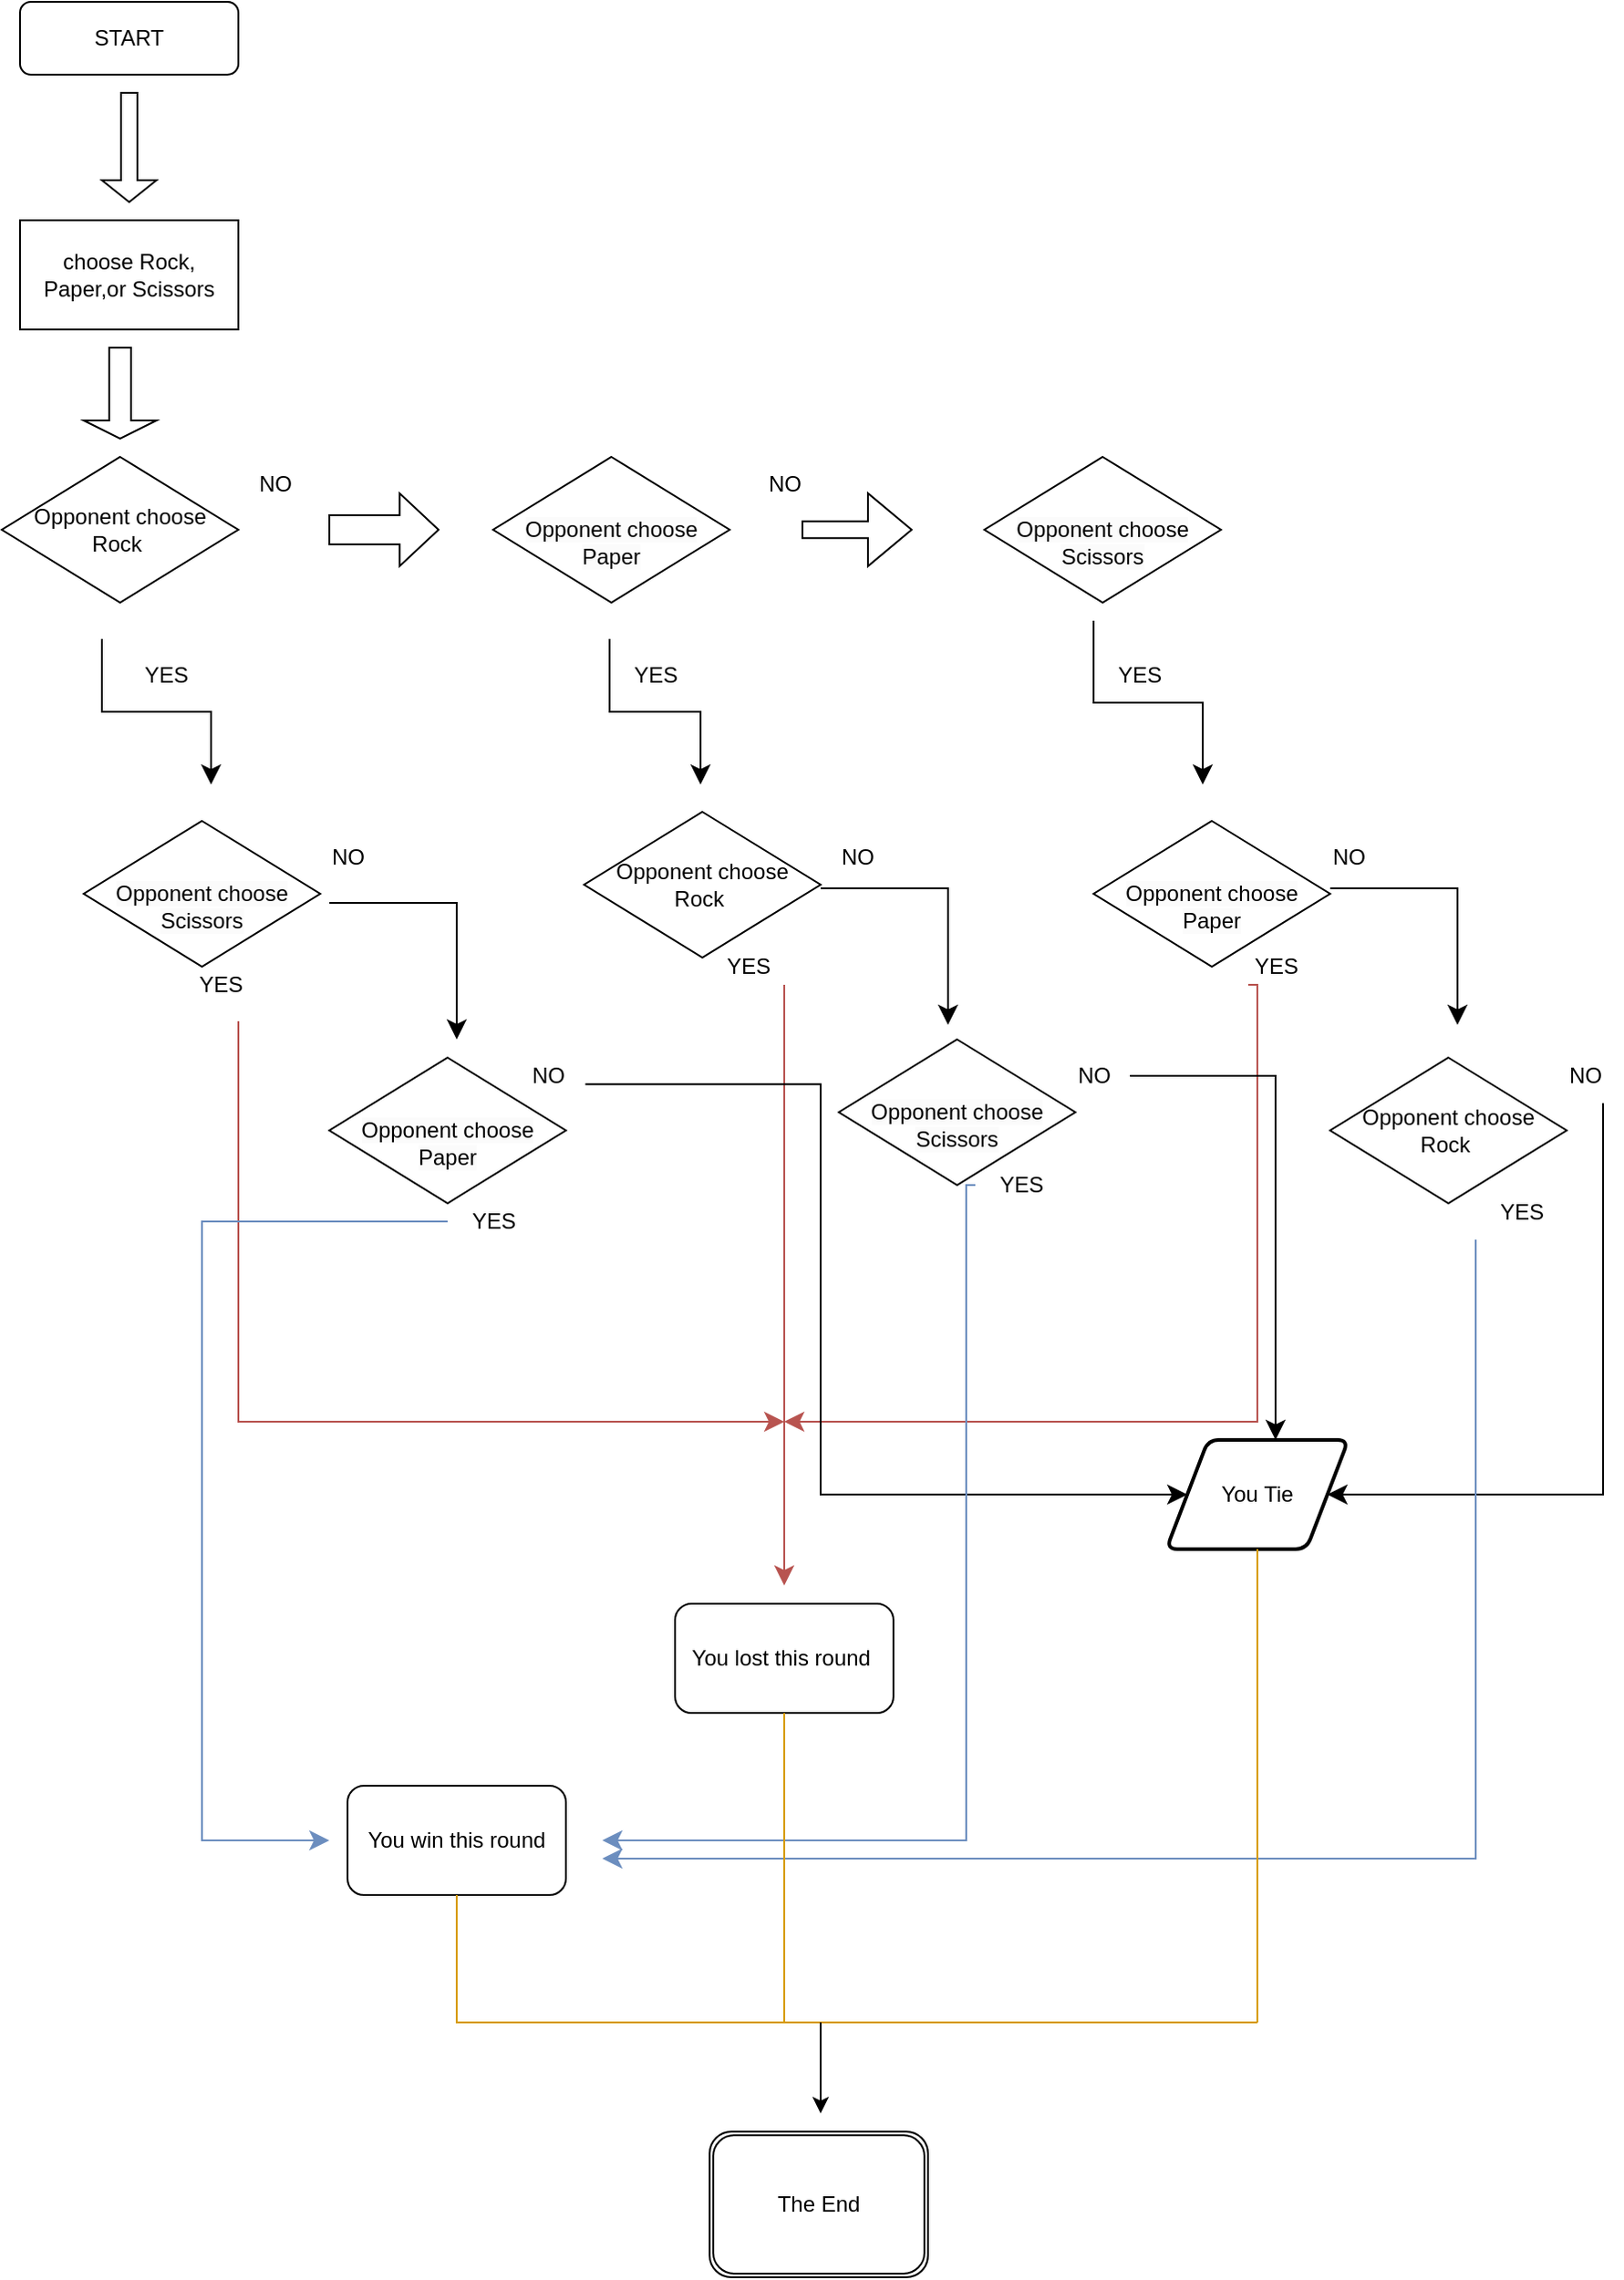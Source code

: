<mxfile version="21.0.10" type="github">
  <diagram id="C5RBs43oDa-KdzZeNtuy" name="Page-1">
    <mxGraphModel dx="794" dy="438" grid="1" gridSize="10" guides="1" tooltips="1" connect="1" arrows="1" fold="1" page="1" pageScale="1" pageWidth="827" pageHeight="1169" math="0" shadow="0">
      <root>
        <mxCell id="WIyWlLk6GJQsqaUBKTNV-0" />
        <mxCell id="WIyWlLk6GJQsqaUBKTNV-1" parent="WIyWlLk6GJQsqaUBKTNV-0" />
        <mxCell id="0IXMwSdptYBpkZnqORYA-0" value="START" style="rounded=1;whiteSpace=wrap;html=1;" parent="WIyWlLk6GJQsqaUBKTNV-1" vertex="1">
          <mxGeometry x="40" y="60" width="120" height="40" as="geometry" />
        </mxCell>
        <mxCell id="0IXMwSdptYBpkZnqORYA-1" value="" style="shape=singleArrow;direction=south;whiteSpace=wrap;html=1;" parent="WIyWlLk6GJQsqaUBKTNV-1" vertex="1">
          <mxGeometry x="85" y="110" width="30" height="60" as="geometry" />
        </mxCell>
        <mxCell id="0IXMwSdptYBpkZnqORYA-2" value="choose Rock, Paper,or Scissors" style="rounded=0;whiteSpace=wrap;html=1;" parent="WIyWlLk6GJQsqaUBKTNV-1" vertex="1">
          <mxGeometry x="40" y="180" width="120" height="60" as="geometry" />
        </mxCell>
        <mxCell id="0IXMwSdptYBpkZnqORYA-3" value="Opponent choose Rock&amp;nbsp;" style="rhombus;whiteSpace=wrap;html=1;" parent="WIyWlLk6GJQsqaUBKTNV-1" vertex="1">
          <mxGeometry x="30" y="310" width="130" height="80" as="geometry" />
        </mxCell>
        <mxCell id="0IXMwSdptYBpkZnqORYA-4" value="&lt;br&gt;&lt;span style=&quot;color: rgb(0, 0, 0); font-family: Helvetica; font-size: 12px; font-style: normal; font-variant-ligatures: normal; font-variant-caps: normal; font-weight: 400; letter-spacing: normal; orphans: 2; text-align: center; text-indent: 0px; text-transform: none; widows: 2; word-spacing: 0px; -webkit-text-stroke-width: 0px; background-color: rgb(251, 251, 251); text-decoration-thickness: initial; text-decoration-style: initial; text-decoration-color: initial; float: none; display: inline !important;&quot;&gt;Opponent choose Paper&lt;/span&gt;&lt;br&gt;" style="rhombus;whiteSpace=wrap;html=1;" parent="WIyWlLk6GJQsqaUBKTNV-1" vertex="1">
          <mxGeometry x="300" y="310" width="130" height="80" as="geometry" />
        </mxCell>
        <mxCell id="0IXMwSdptYBpkZnqORYA-5" value="&lt;br&gt;&lt;br style=&quot;border-color: var(--border-color); color: rgb(0, 0, 0); font-family: Helvetica; font-size: 12px; font-style: normal; font-variant-ligatures: normal; font-variant-caps: normal; font-weight: 400; letter-spacing: normal; orphans: 2; text-align: center; text-indent: 0px; text-transform: none; widows: 2; word-spacing: 0px; -webkit-text-stroke-width: 0px; background-color: rgb(251, 251, 251); text-decoration-thickness: initial; text-decoration-style: initial; text-decoration-color: initial;&quot;&gt;&lt;span style=&quot;border-color: var(--border-color); color: rgb(0, 0, 0); font-family: Helvetica; font-size: 12px; font-style: normal; font-variant-ligatures: normal; font-variant-caps: normal; font-weight: 400; letter-spacing: normal; orphans: 2; text-align: center; text-indent: 0px; text-transform: none; widows: 2; word-spacing: 0px; -webkit-text-stroke-width: 0px; text-decoration-thickness: initial; text-decoration-style: initial; text-decoration-color: initial; background-color: rgb(251, 251, 251); float: none; display: inline !important;&quot;&gt;Opponent choose Scissors&lt;/span&gt;&lt;br style=&quot;border-color: var(--border-color); color: rgb(0, 0, 0); font-family: Helvetica; font-size: 12px; font-style: normal; font-variant-ligatures: normal; font-variant-caps: normal; font-weight: 400; letter-spacing: normal; orphans: 2; text-align: center; text-indent: 0px; text-transform: none; widows: 2; word-spacing: 0px; -webkit-text-stroke-width: 0px; background-color: rgb(251, 251, 251); text-decoration-thickness: initial; text-decoration-style: initial; text-decoration-color: initial;&quot;&gt;&lt;br&gt;" style="rhombus;whiteSpace=wrap;html=1;" parent="WIyWlLk6GJQsqaUBKTNV-1" vertex="1">
          <mxGeometry x="570" y="310" width="130" height="80" as="geometry" />
        </mxCell>
        <mxCell id="0IXMwSdptYBpkZnqORYA-8" value="" style="shape=singleArrow;whiteSpace=wrap;html=1;arrowWidth=0.4;arrowSize=0.356;" parent="WIyWlLk6GJQsqaUBKTNV-1" vertex="1">
          <mxGeometry x="210" y="330" width="60" height="40" as="geometry" />
        </mxCell>
        <mxCell id="0IXMwSdptYBpkZnqORYA-9" value="NO" style="text;html=1;align=center;verticalAlign=middle;resizable=0;points=[];autosize=1;strokeColor=none;fillColor=none;" parent="WIyWlLk6GJQsqaUBKTNV-1" vertex="1">
          <mxGeometry x="160" y="310" width="40" height="30" as="geometry" />
        </mxCell>
        <mxCell id="0IXMwSdptYBpkZnqORYA-11" value="" style="shape=singleArrow;whiteSpace=wrap;html=1;arrowWidth=0.233;arrowSize=0.4;" parent="WIyWlLk6GJQsqaUBKTNV-1" vertex="1">
          <mxGeometry x="470" y="330" width="60" height="40" as="geometry" />
        </mxCell>
        <mxCell id="0IXMwSdptYBpkZnqORYA-13" value="NO" style="text;html=1;align=center;verticalAlign=middle;resizable=0;points=[];autosize=1;strokeColor=none;fillColor=none;" parent="WIyWlLk6GJQsqaUBKTNV-1" vertex="1">
          <mxGeometry x="440" y="310" width="40" height="30" as="geometry" />
        </mxCell>
        <mxCell id="0IXMwSdptYBpkZnqORYA-14" value="" style="shape=singleArrow;direction=south;whiteSpace=wrap;html=1;" parent="WIyWlLk6GJQsqaUBKTNV-1" vertex="1">
          <mxGeometry x="75" y="250" width="40" height="50" as="geometry" />
        </mxCell>
        <mxCell id="0IXMwSdptYBpkZnqORYA-15" value="" style="edgeStyle=elbowEdgeStyle;elbow=vertical;endArrow=classic;html=1;curved=0;rounded=0;endSize=8;startSize=8;" parent="WIyWlLk6GJQsqaUBKTNV-1" edge="1">
          <mxGeometry width="50" height="50" relative="1" as="geometry">
            <mxPoint x="364" y="410" as="sourcePoint" />
            <mxPoint x="414" y="490" as="targetPoint" />
          </mxGeometry>
        </mxCell>
        <mxCell id="0IXMwSdptYBpkZnqORYA-16" value="YES" style="text;html=1;align=center;verticalAlign=middle;resizable=0;points=[];autosize=1;strokeColor=none;fillColor=none;" parent="WIyWlLk6GJQsqaUBKTNV-1" vertex="1">
          <mxGeometry x="95" y="415" width="50" height="30" as="geometry" />
        </mxCell>
        <mxCell id="0IXMwSdptYBpkZnqORYA-17" value="" style="edgeStyle=elbowEdgeStyle;elbow=vertical;endArrow=classic;html=1;curved=0;rounded=0;endSize=8;startSize=8;" parent="WIyWlLk6GJQsqaUBKTNV-1" edge="1">
          <mxGeometry width="50" height="50" relative="1" as="geometry">
            <mxPoint x="85" y="410" as="sourcePoint" />
            <mxPoint x="145" y="490" as="targetPoint" />
          </mxGeometry>
        </mxCell>
        <mxCell id="0IXMwSdptYBpkZnqORYA-18" value="" style="edgeStyle=elbowEdgeStyle;elbow=vertical;endArrow=classic;html=1;curved=0;rounded=0;endSize=8;startSize=8;" parent="WIyWlLk6GJQsqaUBKTNV-1" edge="1">
          <mxGeometry width="50" height="50" relative="1" as="geometry">
            <mxPoint x="630" y="400" as="sourcePoint" />
            <mxPoint x="690" y="490" as="targetPoint" />
          </mxGeometry>
        </mxCell>
        <mxCell id="0IXMwSdptYBpkZnqORYA-19" value="YES" style="text;html=1;align=center;verticalAlign=middle;resizable=0;points=[];autosize=1;strokeColor=none;fillColor=none;" parent="WIyWlLk6GJQsqaUBKTNV-1" vertex="1">
          <mxGeometry x="364" y="415" width="50" height="30" as="geometry" />
        </mxCell>
        <mxCell id="0IXMwSdptYBpkZnqORYA-21" value="YES" style="text;html=1;align=center;verticalAlign=middle;resizable=0;points=[];autosize=1;strokeColor=none;fillColor=none;" parent="WIyWlLk6GJQsqaUBKTNV-1" vertex="1">
          <mxGeometry x="630" y="415" width="50" height="30" as="geometry" />
        </mxCell>
        <mxCell id="0IXMwSdptYBpkZnqORYA-22" value="Opponent choose Rock&amp;nbsp;" style="rhombus;whiteSpace=wrap;html=1;" parent="WIyWlLk6GJQsqaUBKTNV-1" vertex="1">
          <mxGeometry x="350" y="505" width="130" height="80" as="geometry" />
        </mxCell>
        <mxCell id="0IXMwSdptYBpkZnqORYA-23" value="&lt;br&gt;&lt;br style=&quot;border-color: var(--border-color); color: rgb(0, 0, 0); font-family: Helvetica; font-size: 12px; font-style: normal; font-variant-ligatures: normal; font-variant-caps: normal; font-weight: 400; letter-spacing: normal; orphans: 2; text-align: center; text-indent: 0px; text-transform: none; widows: 2; word-spacing: 0px; -webkit-text-stroke-width: 0px; background-color: rgb(251, 251, 251); text-decoration-thickness: initial; text-decoration-style: initial; text-decoration-color: initial;&quot;&gt;&lt;span style=&quot;border-color: var(--border-color); color: rgb(0, 0, 0); font-family: Helvetica; font-size: 12px; font-style: normal; font-variant-ligatures: normal; font-variant-caps: normal; font-weight: 400; letter-spacing: normal; orphans: 2; text-align: center; text-indent: 0px; text-transform: none; widows: 2; word-spacing: 0px; -webkit-text-stroke-width: 0px; text-decoration-thickness: initial; text-decoration-style: initial; text-decoration-color: initial; background-color: rgb(251, 251, 251); float: none; display: inline !important;&quot;&gt;Opponent choose Scissors&lt;/span&gt;&lt;br style=&quot;border-color: var(--border-color); color: rgb(0, 0, 0); font-family: Helvetica; font-size: 12px; font-style: normal; font-variant-ligatures: normal; font-variant-caps: normal; font-weight: 400; letter-spacing: normal; orphans: 2; text-align: center; text-indent: 0px; text-transform: none; widows: 2; word-spacing: 0px; -webkit-text-stroke-width: 0px; background-color: rgb(251, 251, 251); text-decoration-thickness: initial; text-decoration-style: initial; text-decoration-color: initial;&quot;&gt;&lt;br&gt;" style="rhombus;whiteSpace=wrap;html=1;" parent="WIyWlLk6GJQsqaUBKTNV-1" vertex="1">
          <mxGeometry x="75" y="510" width="130" height="80" as="geometry" />
        </mxCell>
        <mxCell id="0IXMwSdptYBpkZnqORYA-24" value="&lt;br&gt;&lt;span style=&quot;color: rgb(0, 0, 0); font-family: Helvetica; font-size: 12px; font-style: normal; font-variant-ligatures: normal; font-variant-caps: normal; font-weight: 400; letter-spacing: normal; orphans: 2; text-align: center; text-indent: 0px; text-transform: none; widows: 2; word-spacing: 0px; -webkit-text-stroke-width: 0px; background-color: rgb(251, 251, 251); text-decoration-thickness: initial; text-decoration-style: initial; text-decoration-color: initial; float: none; display: inline !important;&quot;&gt;Opponent choose Paper&lt;/span&gt;&lt;br&gt;" style="rhombus;whiteSpace=wrap;html=1;" parent="WIyWlLk6GJQsqaUBKTNV-1" vertex="1">
          <mxGeometry x="630" y="510" width="130" height="80" as="geometry" />
        </mxCell>
        <mxCell id="0IXMwSdptYBpkZnqORYA-25" value="" style="edgeStyle=segmentEdgeStyle;endArrow=classic;html=1;curved=0;rounded=0;endSize=8;startSize=8;" parent="WIyWlLk6GJQsqaUBKTNV-1" edge="1">
          <mxGeometry width="50" height="50" relative="1" as="geometry">
            <mxPoint x="210" y="555" as="sourcePoint" />
            <mxPoint x="280" y="630" as="targetPoint" />
          </mxGeometry>
        </mxCell>
        <mxCell id="0IXMwSdptYBpkZnqORYA-26" value="" style="edgeStyle=segmentEdgeStyle;endArrow=classic;html=1;curved=0;rounded=0;endSize=8;startSize=8;" parent="WIyWlLk6GJQsqaUBKTNV-1" edge="1">
          <mxGeometry width="50" height="50" relative="1" as="geometry">
            <mxPoint x="480" y="547" as="sourcePoint" />
            <mxPoint x="550" y="622" as="targetPoint" />
          </mxGeometry>
        </mxCell>
        <mxCell id="0IXMwSdptYBpkZnqORYA-27" value="" style="edgeStyle=segmentEdgeStyle;endArrow=classic;html=1;curved=0;rounded=0;endSize=8;startSize=8;" parent="WIyWlLk6GJQsqaUBKTNV-1" edge="1">
          <mxGeometry width="50" height="50" relative="1" as="geometry">
            <mxPoint x="760" y="547" as="sourcePoint" />
            <mxPoint x="830" y="622" as="targetPoint" />
          </mxGeometry>
        </mxCell>
        <mxCell id="0IXMwSdptYBpkZnqORYA-28" value="NO" style="text;html=1;align=center;verticalAlign=middle;resizable=0;points=[];autosize=1;strokeColor=none;fillColor=none;" parent="WIyWlLk6GJQsqaUBKTNV-1" vertex="1">
          <mxGeometry x="750" y="515" width="40" height="30" as="geometry" />
        </mxCell>
        <mxCell id="0IXMwSdptYBpkZnqORYA-29" value="NO" style="text;html=1;align=center;verticalAlign=middle;resizable=0;points=[];autosize=1;strokeColor=none;fillColor=none;" parent="WIyWlLk6GJQsqaUBKTNV-1" vertex="1">
          <mxGeometry x="480" y="515" width="40" height="30" as="geometry" />
        </mxCell>
        <mxCell id="0IXMwSdptYBpkZnqORYA-30" value="NO" style="text;html=1;align=center;verticalAlign=middle;resizable=0;points=[];autosize=1;strokeColor=none;fillColor=none;" parent="WIyWlLk6GJQsqaUBKTNV-1" vertex="1">
          <mxGeometry x="200" y="515" width="40" height="30" as="geometry" />
        </mxCell>
        <mxCell id="0IXMwSdptYBpkZnqORYA-31" value="&lt;br&gt;&lt;br style=&quot;border-color: var(--border-color); color: rgb(0, 0, 0); font-family: Helvetica; font-size: 12px; font-style: normal; font-variant-ligatures: normal; font-variant-caps: normal; font-weight: 400; letter-spacing: normal; orphans: 2; text-align: center; text-indent: 0px; text-transform: none; widows: 2; word-spacing: 0px; -webkit-text-stroke-width: 0px; background-color: rgb(251, 251, 251); text-decoration-thickness: initial; text-decoration-style: initial; text-decoration-color: initial;&quot;&gt;&lt;span style=&quot;border-color: var(--border-color); color: rgb(0, 0, 0); font-family: Helvetica; font-size: 12px; font-style: normal; font-variant-ligatures: normal; font-variant-caps: normal; font-weight: 400; letter-spacing: normal; orphans: 2; text-align: center; text-indent: 0px; text-transform: none; widows: 2; word-spacing: 0px; -webkit-text-stroke-width: 0px; text-decoration-thickness: initial; text-decoration-style: initial; text-decoration-color: initial; background-color: rgb(251, 251, 251); float: none; display: inline !important;&quot;&gt;Opponent choose Scissors&lt;/span&gt;&lt;br style=&quot;border-color: var(--border-color); color: rgb(0, 0, 0); font-family: Helvetica; font-size: 12px; font-style: normal; font-variant-ligatures: normal; font-variant-caps: normal; font-weight: 400; letter-spacing: normal; orphans: 2; text-align: center; text-indent: 0px; text-transform: none; widows: 2; word-spacing: 0px; -webkit-text-stroke-width: 0px; background-color: rgb(251, 251, 251); text-decoration-thickness: initial; text-decoration-style: initial; text-decoration-color: initial;&quot;&gt;&lt;br&gt;" style="rhombus;whiteSpace=wrap;html=1;" parent="WIyWlLk6GJQsqaUBKTNV-1" vertex="1">
          <mxGeometry x="490" y="630" width="130" height="80" as="geometry" />
        </mxCell>
        <mxCell id="0IXMwSdptYBpkZnqORYA-32" value="Opponent choose Rock&amp;nbsp;" style="rhombus;whiteSpace=wrap;html=1;" parent="WIyWlLk6GJQsqaUBKTNV-1" vertex="1">
          <mxGeometry x="760" y="640" width="130" height="80" as="geometry" />
        </mxCell>
        <mxCell id="0IXMwSdptYBpkZnqORYA-33" value="&lt;br&gt;&lt;span style=&quot;color: rgb(0, 0, 0); font-family: Helvetica; font-size: 12px; font-style: normal; font-variant-ligatures: normal; font-variant-caps: normal; font-weight: 400; letter-spacing: normal; orphans: 2; text-align: center; text-indent: 0px; text-transform: none; widows: 2; word-spacing: 0px; -webkit-text-stroke-width: 0px; background-color: rgb(251, 251, 251); text-decoration-thickness: initial; text-decoration-style: initial; text-decoration-color: initial; float: none; display: inline !important;&quot;&gt;Opponent choose Paper&lt;/span&gt;&lt;br&gt;" style="rhombus;whiteSpace=wrap;html=1;" parent="WIyWlLk6GJQsqaUBKTNV-1" vertex="1">
          <mxGeometry x="210" y="640" width="130" height="80" as="geometry" />
        </mxCell>
        <mxCell id="0IXMwSdptYBpkZnqORYA-34" value="YES" style="text;html=1;align=center;verticalAlign=middle;resizable=0;points=[];autosize=1;strokeColor=none;fillColor=none;" parent="WIyWlLk6GJQsqaUBKTNV-1" vertex="1">
          <mxGeometry x="125" y="585" width="50" height="30" as="geometry" />
        </mxCell>
        <mxCell id="0IXMwSdptYBpkZnqORYA-35" value="YES" style="text;html=1;align=center;verticalAlign=middle;resizable=0;points=[];autosize=1;strokeColor=none;fillColor=none;" parent="WIyWlLk6GJQsqaUBKTNV-1" vertex="1">
          <mxGeometry x="415" y="575" width="50" height="30" as="geometry" />
        </mxCell>
        <mxCell id="0IXMwSdptYBpkZnqORYA-36" value="YES" style="text;html=1;align=center;verticalAlign=middle;resizable=0;points=[];autosize=1;strokeColor=none;fillColor=none;" parent="WIyWlLk6GJQsqaUBKTNV-1" vertex="1">
          <mxGeometry x="705" y="575" width="50" height="30" as="geometry" />
        </mxCell>
        <mxCell id="0IXMwSdptYBpkZnqORYA-50" value="" style="edgeStyle=elbowEdgeStyle;elbow=horizontal;endArrow=classic;html=1;curved=0;rounded=0;endSize=8;startSize=8;fillColor=#f8cecc;strokeColor=#b85450;" parent="WIyWlLk6GJQsqaUBKTNV-1" edge="1">
          <mxGeometry width="50" height="50" relative="1" as="geometry">
            <mxPoint x="160" y="620" as="sourcePoint" />
            <mxPoint x="460" y="840" as="targetPoint" />
            <Array as="points">
              <mxPoint x="160" y="730" />
            </Array>
          </mxGeometry>
        </mxCell>
        <mxCell id="0IXMwSdptYBpkZnqORYA-51" value="" style="edgeStyle=elbowEdgeStyle;elbow=horizontal;endArrow=classic;html=1;curved=0;rounded=0;endSize=8;startSize=8;fillColor=#f8cecc;strokeColor=#b85450;" parent="WIyWlLk6GJQsqaUBKTNV-1" edge="1">
          <mxGeometry width="50" height="50" relative="1" as="geometry">
            <mxPoint x="715" y="600" as="sourcePoint" />
            <mxPoint x="460" y="840" as="targetPoint" />
            <Array as="points">
              <mxPoint x="720" y="720" />
            </Array>
          </mxGeometry>
        </mxCell>
        <mxCell id="0IXMwSdptYBpkZnqORYA-52" value="" style="edgeStyle=elbowEdgeStyle;elbow=horizontal;endArrow=classic;html=1;curved=0;rounded=0;endSize=8;startSize=8;fillColor=#f8cecc;strokeColor=#b85450;" parent="WIyWlLk6GJQsqaUBKTNV-1" edge="1">
          <mxGeometry width="50" height="50" relative="1" as="geometry">
            <mxPoint x="460" y="600" as="sourcePoint" />
            <mxPoint x="460" y="930" as="targetPoint" />
            <Array as="points">
              <mxPoint x="460" y="750" />
            </Array>
          </mxGeometry>
        </mxCell>
        <mxCell id="0IXMwSdptYBpkZnqORYA-53" value="You lost this round&amp;nbsp;" style="rounded=1;whiteSpace=wrap;html=1;" parent="WIyWlLk6GJQsqaUBKTNV-1" vertex="1">
          <mxGeometry x="400" y="940" width="120" height="60" as="geometry" />
        </mxCell>
        <mxCell id="0IXMwSdptYBpkZnqORYA-54" value="YES" style="text;html=1;align=center;verticalAlign=middle;resizable=0;points=[];autosize=1;strokeColor=none;fillColor=none;" parent="WIyWlLk6GJQsqaUBKTNV-1" vertex="1">
          <mxGeometry x="275" y="715" width="50" height="30" as="geometry" />
        </mxCell>
        <mxCell id="0IXMwSdptYBpkZnqORYA-55" value="YES" style="text;html=1;align=center;verticalAlign=middle;resizable=0;points=[];autosize=1;strokeColor=none;fillColor=none;" parent="WIyWlLk6GJQsqaUBKTNV-1" vertex="1">
          <mxGeometry x="565" y="695" width="50" height="30" as="geometry" />
        </mxCell>
        <mxCell id="0IXMwSdptYBpkZnqORYA-56" value="YES" style="text;html=1;align=center;verticalAlign=middle;resizable=0;points=[];autosize=1;strokeColor=none;fillColor=none;" parent="WIyWlLk6GJQsqaUBKTNV-1" vertex="1">
          <mxGeometry x="840" y="710" width="50" height="30" as="geometry" />
        </mxCell>
        <mxCell id="0IXMwSdptYBpkZnqORYA-57" value="NO" style="text;html=1;align=center;verticalAlign=middle;resizable=0;points=[];autosize=1;strokeColor=none;fillColor=none;" parent="WIyWlLk6GJQsqaUBKTNV-1" vertex="1">
          <mxGeometry x="610" y="635" width="40" height="30" as="geometry" />
        </mxCell>
        <mxCell id="0IXMwSdptYBpkZnqORYA-58" value="NO" style="text;html=1;align=center;verticalAlign=middle;resizable=0;points=[];autosize=1;strokeColor=none;fillColor=none;" parent="WIyWlLk6GJQsqaUBKTNV-1" vertex="1">
          <mxGeometry x="310" y="635" width="40" height="30" as="geometry" />
        </mxCell>
        <mxCell id="0IXMwSdptYBpkZnqORYA-59" value="NO" style="text;html=1;align=center;verticalAlign=middle;resizable=0;points=[];autosize=1;strokeColor=none;fillColor=none;" parent="WIyWlLk6GJQsqaUBKTNV-1" vertex="1">
          <mxGeometry x="880" y="635" width="40" height="30" as="geometry" />
        </mxCell>
        <mxCell id="0IXMwSdptYBpkZnqORYA-60" value="" style="edgeStyle=elbowEdgeStyle;elbow=horizontal;endArrow=classic;html=1;curved=0;rounded=0;endSize=8;startSize=8;exitX=1.017;exitY=0.656;exitDx=0;exitDy=0;exitPerimeter=0;" parent="WIyWlLk6GJQsqaUBKTNV-1" source="0IXMwSdptYBpkZnqORYA-58" target="0IXMwSdptYBpkZnqORYA-63" edge="1">
          <mxGeometry width="50" height="50" relative="1" as="geometry">
            <mxPoint x="480" y="860" as="sourcePoint" />
            <mxPoint x="640" y="880" as="targetPoint" />
            <Array as="points">
              <mxPoint x="480" y="880" />
              <mxPoint x="490" y="880" />
            </Array>
          </mxGeometry>
        </mxCell>
        <mxCell id="0IXMwSdptYBpkZnqORYA-61" value="" style="edgeStyle=elbowEdgeStyle;elbow=horizontal;endArrow=classic;html=1;curved=0;rounded=0;endSize=8;startSize=8;entryX=1;entryY=0.5;entryDx=0;entryDy=0;" parent="WIyWlLk6GJQsqaUBKTNV-1" source="0IXMwSdptYBpkZnqORYA-59" target="0IXMwSdptYBpkZnqORYA-63" edge="1">
          <mxGeometry width="50" height="50" relative="1" as="geometry">
            <mxPoint x="361" y="665" as="sourcePoint" />
            <mxPoint x="800" y="880" as="targetPoint" />
            <Array as="points">
              <mxPoint x="910" y="860" />
              <mxPoint x="500" y="890" />
            </Array>
          </mxGeometry>
        </mxCell>
        <mxCell id="0IXMwSdptYBpkZnqORYA-62" value="" style="edgeStyle=elbowEdgeStyle;elbow=horizontal;endArrow=classic;html=1;curved=0;rounded=0;endSize=8;startSize=8;" parent="WIyWlLk6GJQsqaUBKTNV-1" source="0IXMwSdptYBpkZnqORYA-57" edge="1">
          <mxGeometry width="50" height="50" relative="1" as="geometry">
            <mxPoint x="371" y="675" as="sourcePoint" />
            <mxPoint x="730" y="850" as="targetPoint" />
            <Array as="points">
              <mxPoint x="730" y="740" />
              <mxPoint x="510" y="900" />
            </Array>
          </mxGeometry>
        </mxCell>
        <mxCell id="0IXMwSdptYBpkZnqORYA-63" value="You Tie" style="shape=parallelogram;html=1;strokeWidth=2;perimeter=parallelogramPerimeter;whiteSpace=wrap;rounded=1;arcSize=12;size=0.23;" parent="WIyWlLk6GJQsqaUBKTNV-1" vertex="1">
          <mxGeometry x="670" y="850" width="100" height="60" as="geometry" />
        </mxCell>
        <mxCell id="0IXMwSdptYBpkZnqORYA-64" value="" style="edgeStyle=elbowEdgeStyle;elbow=horizontal;endArrow=classic;html=1;curved=0;rounded=0;endSize=8;startSize=8;fillColor=#dae8fc;strokeColor=#6c8ebf;" parent="WIyWlLk6GJQsqaUBKTNV-1" source="0IXMwSdptYBpkZnqORYA-54" edge="1">
          <mxGeometry width="50" height="50" relative="1" as="geometry">
            <mxPoint x="381" y="685" as="sourcePoint" />
            <mxPoint x="210" y="1070" as="targetPoint" />
            <Array as="points">
              <mxPoint x="140" y="1030" />
              <mxPoint x="230" y="1030" />
              <mxPoint x="520" y="910" />
            </Array>
          </mxGeometry>
        </mxCell>
        <mxCell id="0IXMwSdptYBpkZnqORYA-65" value="" style="edgeStyle=elbowEdgeStyle;elbow=horizontal;endArrow=classic;html=1;curved=0;rounded=0;endSize=8;startSize=8;fillColor=#dae8fc;strokeColor=#6c8ebf;" parent="WIyWlLk6GJQsqaUBKTNV-1" source="0IXMwSdptYBpkZnqORYA-55" edge="1">
          <mxGeometry width="50" height="50" relative="1" as="geometry">
            <mxPoint x="391" y="695" as="sourcePoint" />
            <mxPoint x="360" y="1070" as="targetPoint" />
            <Array as="points">
              <mxPoint x="560" y="900" />
              <mxPoint x="600" y="830" />
              <mxPoint x="530" y="920" />
            </Array>
          </mxGeometry>
        </mxCell>
        <mxCell id="0IXMwSdptYBpkZnqORYA-66" value="" style="edgeStyle=elbowEdgeStyle;elbow=horizontal;endArrow=classic;html=1;curved=0;rounded=0;endSize=8;startSize=8;fillColor=#dae8fc;strokeColor=#6c8ebf;" parent="WIyWlLk6GJQsqaUBKTNV-1" source="0IXMwSdptYBpkZnqORYA-56" edge="1">
          <mxGeometry width="50" height="50" relative="1" as="geometry">
            <mxPoint x="401" y="705" as="sourcePoint" />
            <mxPoint x="360" y="1080" as="targetPoint" />
            <Array as="points">
              <mxPoint x="840" y="860" />
              <mxPoint x="540" y="930" />
            </Array>
          </mxGeometry>
        </mxCell>
        <mxCell id="0IXMwSdptYBpkZnqORYA-68" value="You win this round" style="rounded=1;whiteSpace=wrap;html=1;" parent="WIyWlLk6GJQsqaUBKTNV-1" vertex="1">
          <mxGeometry x="220" y="1040" width="120" height="60" as="geometry" />
        </mxCell>
        <mxCell id="0IXMwSdptYBpkZnqORYA-69" value="" style="endArrow=none;html=1;rounded=0;fillColor=#ffe6cc;strokeColor=#d79b00;" parent="WIyWlLk6GJQsqaUBKTNV-1" source="0IXMwSdptYBpkZnqORYA-68" edge="1">
          <mxGeometry width="50" height="50" relative="1" as="geometry">
            <mxPoint x="480" y="1010" as="sourcePoint" />
            <mxPoint x="720" y="1170" as="targetPoint" />
            <Array as="points">
              <mxPoint x="280" y="1140" />
              <mxPoint x="280" y="1170" />
              <mxPoint x="480" y="1170" />
            </Array>
          </mxGeometry>
        </mxCell>
        <mxCell id="0IXMwSdptYBpkZnqORYA-70" value="" style="endArrow=none;html=1;rounded=0;fillColor=#ffe6cc;strokeColor=#d79b00;" parent="WIyWlLk6GJQsqaUBKTNV-1" target="0IXMwSdptYBpkZnqORYA-63" edge="1">
          <mxGeometry width="50" height="50" relative="1" as="geometry">
            <mxPoint x="720" y="1170" as="sourcePoint" />
            <mxPoint x="530" y="960" as="targetPoint" />
          </mxGeometry>
        </mxCell>
        <mxCell id="0IXMwSdptYBpkZnqORYA-71" value="" style="endArrow=none;html=1;rounded=0;fillColor=#ffe6cc;strokeColor=#d79b00;" parent="WIyWlLk6GJQsqaUBKTNV-1" target="0IXMwSdptYBpkZnqORYA-53" edge="1">
          <mxGeometry width="50" height="50" relative="1" as="geometry">
            <mxPoint x="460" y="1170" as="sourcePoint" />
            <mxPoint x="510" y="1110" as="targetPoint" />
          </mxGeometry>
        </mxCell>
        <mxCell id="0IXMwSdptYBpkZnqORYA-72" value="" style="endArrow=classic;html=1;rounded=0;" parent="WIyWlLk6GJQsqaUBKTNV-1" edge="1">
          <mxGeometry width="50" height="50" relative="1" as="geometry">
            <mxPoint x="480" y="1170" as="sourcePoint" />
            <mxPoint x="480" y="1220" as="targetPoint" />
          </mxGeometry>
        </mxCell>
        <mxCell id="0IXMwSdptYBpkZnqORYA-73" value="The End" style="shape=ext;double=1;rounded=1;whiteSpace=wrap;html=1;" parent="WIyWlLk6GJQsqaUBKTNV-1" vertex="1">
          <mxGeometry x="419" y="1230" width="120" height="80" as="geometry" />
        </mxCell>
      </root>
    </mxGraphModel>
  </diagram>
</mxfile>
